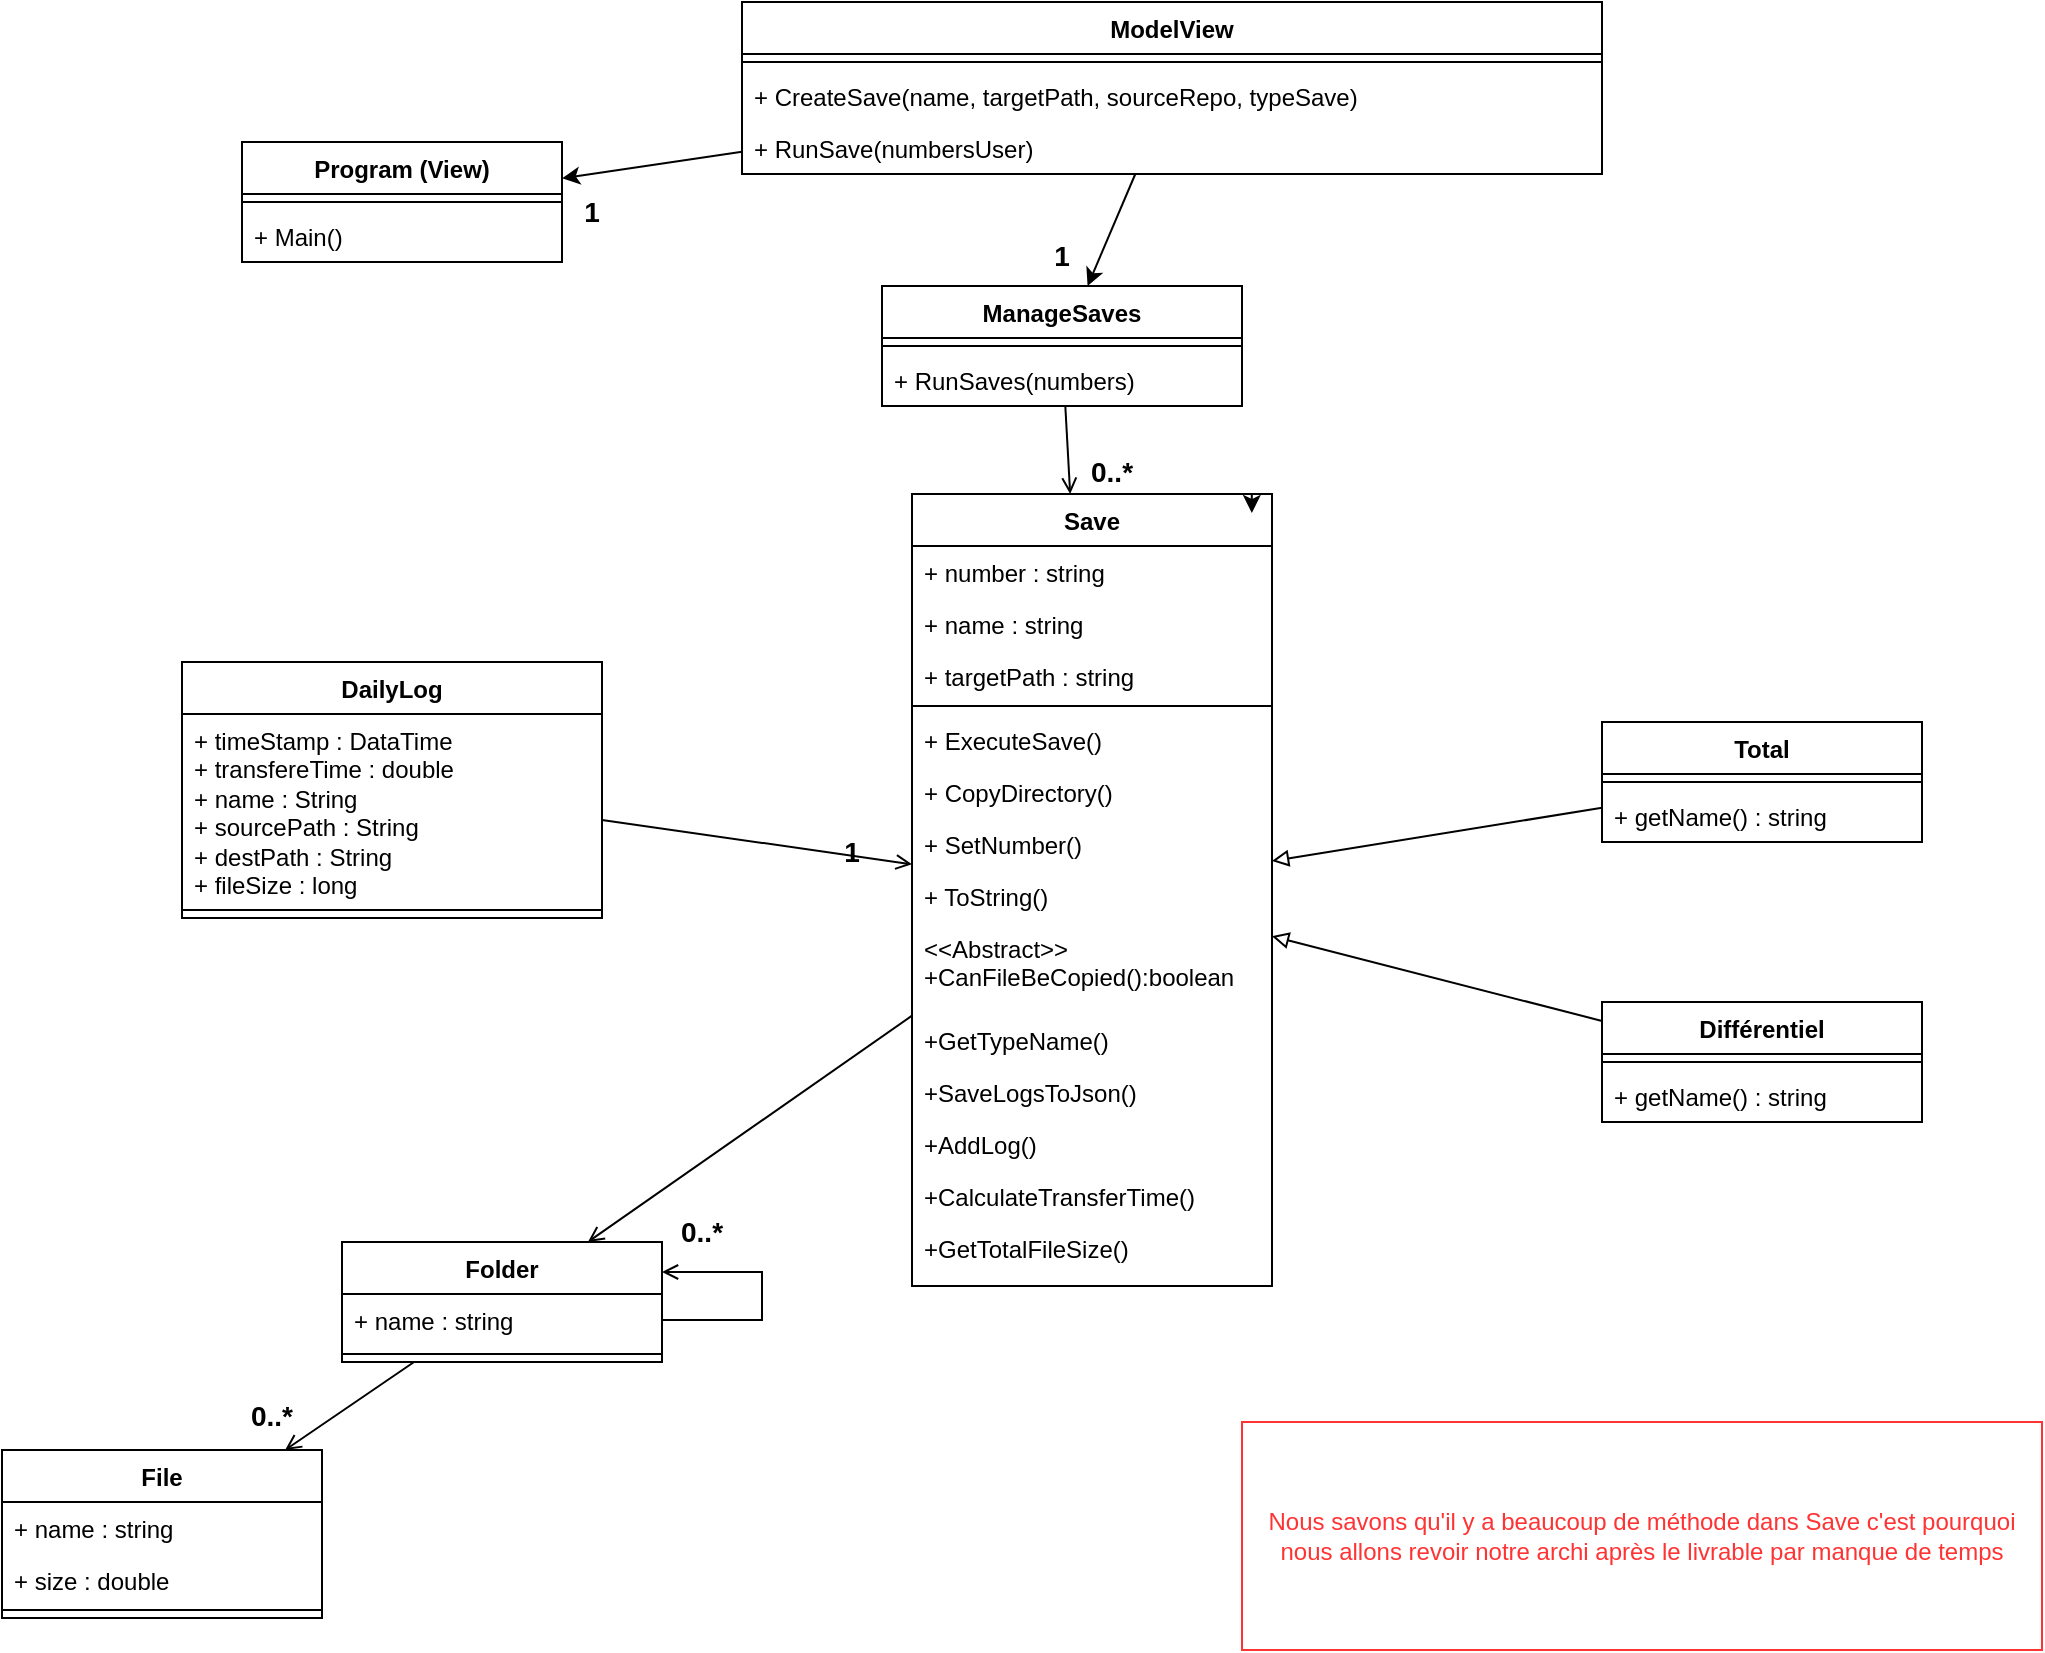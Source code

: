 <mxfile version="23.0.2" type="device" pages="4">
  <diagram name="Classe" id="zF7bDjExP8GnxXYXbNRb">
    <mxGraphModel dx="2309" dy="1685" grid="1" gridSize="10" guides="1" tooltips="1" connect="1" arrows="1" fold="1" page="1" pageScale="1" pageWidth="1169" pageHeight="827" math="0" shadow="0">
      <root>
        <mxCell id="0" />
        <mxCell id="1" parent="0" />
        <mxCell id="QKjxz9xp2Qdw2E38AePO-1" value="Save" style="swimlane;fontStyle=1;align=center;verticalAlign=top;childLayout=stackLayout;horizontal=1;startSize=26;horizontalStack=0;resizeParent=1;resizeParentMax=0;resizeLast=0;collapsible=1;marginBottom=0;whiteSpace=wrap;html=1;" parent="1" vertex="1">
          <mxGeometry x="405" y="76" width="180" height="396" as="geometry" />
        </mxCell>
        <mxCell id="QKjxz9xp2Qdw2E38AePO-2" value="+ number : string" style="text;strokeColor=none;fillColor=none;align=left;verticalAlign=top;spacingLeft=4;spacingRight=4;overflow=hidden;rotatable=0;points=[[0,0.5],[1,0.5]];portConstraint=eastwest;whiteSpace=wrap;html=1;" parent="QKjxz9xp2Qdw2E38AePO-1" vertex="1">
          <mxGeometry y="26" width="180" height="26" as="geometry" />
        </mxCell>
        <mxCell id="VRCjyfkmb7IlIPNXP7xt-37" value="+ name : string" style="text;strokeColor=none;fillColor=none;align=left;verticalAlign=top;spacingLeft=4;spacingRight=4;overflow=hidden;rotatable=0;points=[[0,0.5],[1,0.5]];portConstraint=eastwest;whiteSpace=wrap;html=1;" parent="QKjxz9xp2Qdw2E38AePO-1" vertex="1">
          <mxGeometry y="52" width="180" height="26" as="geometry" />
        </mxCell>
        <mxCell id="QKjxz9xp2Qdw2E38AePO-6" value="+ targetPath : string" style="text;strokeColor=none;fillColor=none;align=left;verticalAlign=top;spacingLeft=4;spacingRight=4;overflow=hidden;rotatable=0;points=[[0,0.5],[1,0.5]];portConstraint=eastwest;whiteSpace=wrap;html=1;" parent="QKjxz9xp2Qdw2E38AePO-1" vertex="1">
          <mxGeometry y="78" width="180" height="24" as="geometry" />
        </mxCell>
        <mxCell id="QKjxz9xp2Qdw2E38AePO-3" value="" style="line;strokeWidth=1;fillColor=none;align=left;verticalAlign=middle;spacingTop=-1;spacingLeft=3;spacingRight=3;rotatable=0;labelPosition=right;points=[];portConstraint=eastwest;strokeColor=inherit;" parent="QKjxz9xp2Qdw2E38AePO-1" vertex="1">
          <mxGeometry y="102" width="180" height="8" as="geometry" />
        </mxCell>
        <mxCell id="QKjxz9xp2Qdw2E38AePO-4" value="+ ExecuteSave()" style="text;strokeColor=none;fillColor=none;align=left;verticalAlign=top;spacingLeft=4;spacingRight=4;overflow=hidden;rotatable=0;points=[[0,0.5],[1,0.5]];portConstraint=eastwest;whiteSpace=wrap;html=1;" parent="QKjxz9xp2Qdw2E38AePO-1" vertex="1">
          <mxGeometry y="110" width="180" height="26" as="geometry" />
        </mxCell>
        <mxCell id="jz_ZIrvXAskVPaY3bd-V-15" value="+ CopyDirectory()" style="text;strokeColor=none;fillColor=none;align=left;verticalAlign=top;spacingLeft=4;spacingRight=4;overflow=hidden;rotatable=0;points=[[0,0.5],[1,0.5]];portConstraint=eastwest;whiteSpace=wrap;html=1;" vertex="1" parent="QKjxz9xp2Qdw2E38AePO-1">
          <mxGeometry y="136" width="180" height="26" as="geometry" />
        </mxCell>
        <mxCell id="jz_ZIrvXAskVPaY3bd-V-14" value="+ SetNumber()" style="text;strokeColor=none;fillColor=none;align=left;verticalAlign=top;spacingLeft=4;spacingRight=4;overflow=hidden;rotatable=0;points=[[0,0.5],[1,0.5]];portConstraint=eastwest;whiteSpace=wrap;html=1;" vertex="1" parent="QKjxz9xp2Qdw2E38AePO-1">
          <mxGeometry y="162" width="180" height="26" as="geometry" />
        </mxCell>
        <mxCell id="jz_ZIrvXAskVPaY3bd-V-18" value="+ ToString()" style="text;strokeColor=none;fillColor=none;align=left;verticalAlign=top;spacingLeft=4;spacingRight=4;overflow=hidden;rotatable=0;points=[[0,0.5],[1,0.5]];portConstraint=eastwest;whiteSpace=wrap;html=1;" vertex="1" parent="QKjxz9xp2Qdw2E38AePO-1">
          <mxGeometry y="188" width="180" height="26" as="geometry" />
        </mxCell>
        <mxCell id="jz_ZIrvXAskVPaY3bd-V-17" value="&amp;lt;&amp;lt;Abstract&amp;gt;&amp;gt;&lt;br&gt;+CanFileBeCopied&lt;span style=&quot;background-color: initial;&quot;&gt;():boolean&lt;/span&gt;" style="text;strokeColor=none;fillColor=none;align=left;verticalAlign=top;spacingLeft=4;spacingRight=4;overflow=hidden;rotatable=0;points=[[0,0.5],[1,0.5]];portConstraint=eastwest;whiteSpace=wrap;html=1;" vertex="1" parent="QKjxz9xp2Qdw2E38AePO-1">
          <mxGeometry y="214" width="180" height="46" as="geometry" />
        </mxCell>
        <mxCell id="jz_ZIrvXAskVPaY3bd-V-19" value="+GetTypeName&lt;span style=&quot;background-color: initial;&quot;&gt;()&lt;/span&gt;" style="text;strokeColor=none;fillColor=none;align=left;verticalAlign=top;spacingLeft=4;spacingRight=4;overflow=hidden;rotatable=0;points=[[0,0.5],[1,0.5]];portConstraint=eastwest;whiteSpace=wrap;html=1;" vertex="1" parent="QKjxz9xp2Qdw2E38AePO-1">
          <mxGeometry y="260" width="180" height="26" as="geometry" />
        </mxCell>
        <mxCell id="mYCZ9Uz_D2LYC5DxC9cj-2" value="+SaveLogsToJson&lt;span style=&quot;background-color: initial;&quot;&gt;()&lt;/span&gt;" style="text;strokeColor=none;fillColor=none;align=left;verticalAlign=top;spacingLeft=4;spacingRight=4;overflow=hidden;rotatable=0;points=[[0,0.5],[1,0.5]];portConstraint=eastwest;whiteSpace=wrap;html=1;" vertex="1" parent="QKjxz9xp2Qdw2E38AePO-1">
          <mxGeometry y="286" width="180" height="26" as="geometry" />
        </mxCell>
        <mxCell id="mYCZ9Uz_D2LYC5DxC9cj-3" value="+AddLog&lt;span style=&quot;background-color: initial;&quot;&gt;()&lt;/span&gt;" style="text;strokeColor=none;fillColor=none;align=left;verticalAlign=top;spacingLeft=4;spacingRight=4;overflow=hidden;rotatable=0;points=[[0,0.5],[1,0.5]];portConstraint=eastwest;whiteSpace=wrap;html=1;" vertex="1" parent="QKjxz9xp2Qdw2E38AePO-1">
          <mxGeometry y="312" width="180" height="26" as="geometry" />
        </mxCell>
        <mxCell id="mYCZ9Uz_D2LYC5DxC9cj-6" value="+CalculateTransferTime&lt;span style=&quot;background-color: initial;&quot;&gt;()&lt;/span&gt;" style="text;strokeColor=none;fillColor=none;align=left;verticalAlign=top;spacingLeft=4;spacingRight=4;overflow=hidden;rotatable=0;points=[[0,0.5],[1,0.5]];portConstraint=eastwest;whiteSpace=wrap;html=1;" vertex="1" parent="QKjxz9xp2Qdw2E38AePO-1">
          <mxGeometry y="338" width="180" height="26" as="geometry" />
        </mxCell>
        <mxCell id="mYCZ9Uz_D2LYC5DxC9cj-7" value="+GetTotalFileSize&lt;span style=&quot;background-color: initial;&quot;&gt;()&lt;/span&gt;" style="text;strokeColor=none;fillColor=none;align=left;verticalAlign=top;spacingLeft=4;spacingRight=4;overflow=hidden;rotatable=0;points=[[0,0.5],[1,0.5]];portConstraint=eastwest;whiteSpace=wrap;html=1;" vertex="1" parent="QKjxz9xp2Qdw2E38AePO-1">
          <mxGeometry y="364" width="180" height="32" as="geometry" />
        </mxCell>
        <mxCell id="QKjxz9xp2Qdw2E38AePO-13" value="Total" style="swimlane;fontStyle=1;align=center;verticalAlign=top;childLayout=stackLayout;horizontal=1;startSize=26;horizontalStack=0;resizeParent=1;resizeParentMax=0;resizeLast=0;collapsible=1;marginBottom=0;whiteSpace=wrap;html=1;" parent="1" vertex="1">
          <mxGeometry x="750" y="190" width="160" height="60" as="geometry" />
        </mxCell>
        <mxCell id="QKjxz9xp2Qdw2E38AePO-15" value="" style="line;strokeWidth=1;fillColor=none;align=left;verticalAlign=middle;spacingTop=-1;spacingLeft=3;spacingRight=3;rotatable=0;labelPosition=right;points=[];portConstraint=eastwest;strokeColor=inherit;" parent="QKjxz9xp2Qdw2E38AePO-13" vertex="1">
          <mxGeometry y="26" width="160" height="8" as="geometry" />
        </mxCell>
        <mxCell id="VRCjyfkmb7IlIPNXP7xt-31" value="+ getName() : string" style="text;strokeColor=none;fillColor=none;align=left;verticalAlign=top;spacingLeft=4;spacingRight=4;overflow=hidden;rotatable=0;points=[[0,0.5],[1,0.5]];portConstraint=eastwest;whiteSpace=wrap;html=1;" parent="QKjxz9xp2Qdw2E38AePO-13" vertex="1">
          <mxGeometry y="34" width="160" height="26" as="geometry" />
        </mxCell>
        <mxCell id="QKjxz9xp2Qdw2E38AePO-18" value="Différentiel" style="swimlane;fontStyle=1;align=center;verticalAlign=top;childLayout=stackLayout;horizontal=1;startSize=26;horizontalStack=0;resizeParent=1;resizeParentMax=0;resizeLast=0;collapsible=1;marginBottom=0;whiteSpace=wrap;html=1;" parent="1" vertex="1">
          <mxGeometry x="750" y="330" width="160" height="60" as="geometry" />
        </mxCell>
        <mxCell id="QKjxz9xp2Qdw2E38AePO-20" value="" style="line;strokeWidth=1;fillColor=none;align=left;verticalAlign=middle;spacingTop=-1;spacingLeft=3;spacingRight=3;rotatable=0;labelPosition=right;points=[];portConstraint=eastwest;strokeColor=inherit;" parent="QKjxz9xp2Qdw2E38AePO-18" vertex="1">
          <mxGeometry y="26" width="160" height="8" as="geometry" />
        </mxCell>
        <mxCell id="VRCjyfkmb7IlIPNXP7xt-32" value="+ getName() : string" style="text;strokeColor=none;fillColor=none;align=left;verticalAlign=top;spacingLeft=4;spacingRight=4;overflow=hidden;rotatable=0;points=[[0,0.5],[1,0.5]];portConstraint=eastwest;whiteSpace=wrap;html=1;" parent="QKjxz9xp2Qdw2E38AePO-18" vertex="1">
          <mxGeometry y="34" width="160" height="26" as="geometry" />
        </mxCell>
        <mxCell id="QKjxz9xp2Qdw2E38AePO-27" value="File" style="swimlane;fontStyle=1;align=center;verticalAlign=top;childLayout=stackLayout;horizontal=1;startSize=26;horizontalStack=0;resizeParent=1;resizeParentMax=0;resizeLast=0;collapsible=1;marginBottom=0;whiteSpace=wrap;html=1;" parent="1" vertex="1">
          <mxGeometry x="-50" y="554" width="160" height="84" as="geometry" />
        </mxCell>
        <mxCell id="QKjxz9xp2Qdw2E38AePO-30" value="+ name : string" style="text;strokeColor=none;fillColor=none;align=left;verticalAlign=top;spacingLeft=4;spacingRight=4;overflow=hidden;rotatable=0;points=[[0,0.5],[1,0.5]];portConstraint=eastwest;whiteSpace=wrap;html=1;" parent="QKjxz9xp2Qdw2E38AePO-27" vertex="1">
          <mxGeometry y="26" width="160" height="26" as="geometry" />
        </mxCell>
        <mxCell id="QKjxz9xp2Qdw2E38AePO-32" value="+ size : double" style="text;strokeColor=none;fillColor=none;align=left;verticalAlign=top;spacingLeft=4;spacingRight=4;overflow=hidden;rotatable=0;points=[[0,0.5],[1,0.5]];portConstraint=eastwest;whiteSpace=wrap;html=1;" parent="QKjxz9xp2Qdw2E38AePO-27" vertex="1">
          <mxGeometry y="52" width="160" height="24" as="geometry" />
        </mxCell>
        <mxCell id="QKjxz9xp2Qdw2E38AePO-28" value="" style="line;strokeWidth=1;fillColor=none;align=left;verticalAlign=middle;spacingTop=-1;spacingLeft=3;spacingRight=3;rotatable=0;labelPosition=right;points=[];portConstraint=eastwest;strokeColor=inherit;" parent="QKjxz9xp2Qdw2E38AePO-27" vertex="1">
          <mxGeometry y="76" width="160" height="8" as="geometry" />
        </mxCell>
        <mxCell id="QKjxz9xp2Qdw2E38AePO-37" value="Program (View)" style="swimlane;fontStyle=1;align=center;verticalAlign=top;childLayout=stackLayout;horizontal=1;startSize=26;horizontalStack=0;resizeParent=1;resizeParentMax=0;resizeLast=0;collapsible=1;marginBottom=0;whiteSpace=wrap;html=1;" parent="1" vertex="1">
          <mxGeometry x="70" y="-100" width="160" height="60" as="geometry" />
        </mxCell>
        <mxCell id="QKjxz9xp2Qdw2E38AePO-39" value="" style="line;strokeWidth=1;fillColor=none;align=left;verticalAlign=middle;spacingTop=-1;spacingLeft=3;spacingRight=3;rotatable=0;labelPosition=right;points=[];portConstraint=eastwest;strokeColor=inherit;" parent="QKjxz9xp2Qdw2E38AePO-37" vertex="1">
          <mxGeometry y="26" width="160" height="8" as="geometry" />
        </mxCell>
        <mxCell id="QKjxz9xp2Qdw2E38AePO-40" value="+ Main()" style="text;strokeColor=none;fillColor=none;align=left;verticalAlign=top;spacingLeft=4;spacingRight=4;overflow=hidden;rotatable=0;points=[[0,0.5],[1,0.5]];portConstraint=eastwest;whiteSpace=wrap;html=1;" parent="QKjxz9xp2Qdw2E38AePO-37" vertex="1">
          <mxGeometry y="34" width="160" height="26" as="geometry" />
        </mxCell>
        <mxCell id="QKjxz9xp2Qdw2E38AePO-41" value="ModelView" style="swimlane;fontStyle=1;align=center;verticalAlign=top;childLayout=stackLayout;horizontal=1;startSize=26;horizontalStack=0;resizeParent=1;resizeParentMax=0;resizeLast=0;collapsible=1;marginBottom=0;whiteSpace=wrap;html=1;" parent="1" vertex="1">
          <mxGeometry x="320" y="-170" width="430" height="86" as="geometry" />
        </mxCell>
        <mxCell id="QKjxz9xp2Qdw2E38AePO-42" value="" style="line;strokeWidth=1;fillColor=none;align=left;verticalAlign=middle;spacingTop=-1;spacingLeft=3;spacingRight=3;rotatable=0;labelPosition=right;points=[];portConstraint=eastwest;strokeColor=inherit;" parent="QKjxz9xp2Qdw2E38AePO-41" vertex="1">
          <mxGeometry y="26" width="430" height="8" as="geometry" />
        </mxCell>
        <mxCell id="jz_ZIrvXAskVPaY3bd-V-5" value="+ CreateSave(name, targetPath, sourceRepo, typeSave)" style="text;strokeColor=none;fillColor=none;align=left;verticalAlign=top;spacingLeft=4;spacingRight=4;overflow=hidden;rotatable=0;points=[[0,0.5],[1,0.5]];portConstraint=eastwest;whiteSpace=wrap;html=1;" vertex="1" parent="QKjxz9xp2Qdw2E38AePO-41">
          <mxGeometry y="34" width="430" height="26" as="geometry" />
        </mxCell>
        <mxCell id="jz_ZIrvXAskVPaY3bd-V-1" value="+ RunSave(numbersUser)" style="text;strokeColor=none;fillColor=none;align=left;verticalAlign=top;spacingLeft=4;spacingRight=4;overflow=hidden;rotatable=0;points=[[0,0.5],[1,0.5]];portConstraint=eastwest;whiteSpace=wrap;html=1;" vertex="1" parent="QKjxz9xp2Qdw2E38AePO-41">
          <mxGeometry y="60" width="430" height="26" as="geometry" />
        </mxCell>
        <mxCell id="QKjxz9xp2Qdw2E38AePO-46" value="Folder" style="swimlane;fontStyle=1;align=center;verticalAlign=top;childLayout=stackLayout;horizontal=1;startSize=26;horizontalStack=0;resizeParent=1;resizeParentMax=0;resizeLast=0;collapsible=1;marginBottom=0;whiteSpace=wrap;html=1;" parent="1" vertex="1">
          <mxGeometry x="120" y="450" width="160" height="60" as="geometry" />
        </mxCell>
        <mxCell id="QKjxz9xp2Qdw2E38AePO-31" value="+ name : string" style="text;strokeColor=none;fillColor=none;align=left;verticalAlign=top;spacingLeft=4;spacingRight=4;overflow=hidden;rotatable=0;points=[[0,0.5],[1,0.5]];portConstraint=eastwest;whiteSpace=wrap;html=1;" parent="QKjxz9xp2Qdw2E38AePO-46" vertex="1">
          <mxGeometry y="26" width="160" height="26" as="geometry" />
        </mxCell>
        <mxCell id="QKjxz9xp2Qdw2E38AePO-48" value="" style="line;strokeWidth=1;fillColor=none;align=left;verticalAlign=middle;spacingTop=-1;spacingLeft=3;spacingRight=3;rotatable=0;labelPosition=right;points=[];portConstraint=eastwest;strokeColor=inherit;" parent="QKjxz9xp2Qdw2E38AePO-46" vertex="1">
          <mxGeometry y="52" width="160" height="8" as="geometry" />
        </mxCell>
        <mxCell id="VRCjyfkmb7IlIPNXP7xt-18" value="" style="endArrow=none;html=1;rounded=0;exitX=1;exitY=0.25;exitDx=0;exitDy=0;entryX=1;entryY=0.5;entryDx=0;entryDy=0;startArrow=open;startFill=0;" parent="QKjxz9xp2Qdw2E38AePO-46" source="QKjxz9xp2Qdw2E38AePO-46" target="QKjxz9xp2Qdw2E38AePO-31" edge="1">
          <mxGeometry width="50" height="50" relative="1" as="geometry">
            <mxPoint x="210" y="6" as="sourcePoint" />
            <mxPoint x="180" y="46" as="targetPoint" />
            <Array as="points">
              <mxPoint x="210" y="15" />
              <mxPoint x="210" y="39" />
              <mxPoint x="190" y="39" />
            </Array>
          </mxGeometry>
        </mxCell>
        <mxCell id="QKjxz9xp2Qdw2E38AePO-51" value="" style="endArrow=open;html=1;rounded=0;endFill=0;" parent="1" source="QKjxz9xp2Qdw2E38AePO-46" target="QKjxz9xp2Qdw2E38AePO-27" edge="1">
          <mxGeometry width="50" height="50" relative="1" as="geometry">
            <mxPoint x="175" y="570" as="sourcePoint" />
            <mxPoint x="130" y="584" as="targetPoint" />
          </mxGeometry>
        </mxCell>
        <mxCell id="QKjxz9xp2Qdw2E38AePO-52" value="0..*" style="text;html=1;strokeColor=none;fillColor=none;align=center;verticalAlign=middle;whiteSpace=wrap;rounded=0;fontStyle=1;fontSize=14;" parent="1" vertex="1">
          <mxGeometry x="70" y="522" width="30" height="30" as="geometry" />
        </mxCell>
        <mxCell id="QKjxz9xp2Qdw2E38AePO-55" value="ManageSaves" style="swimlane;fontStyle=1;align=center;verticalAlign=top;childLayout=stackLayout;horizontal=1;startSize=26;horizontalStack=0;resizeParent=1;resizeParentMax=0;resizeLast=0;collapsible=1;marginBottom=0;whiteSpace=wrap;html=1;" parent="1" vertex="1">
          <mxGeometry x="390" y="-28" width="180" height="60" as="geometry" />
        </mxCell>
        <mxCell id="QKjxz9xp2Qdw2E38AePO-57" value="" style="line;strokeWidth=1;fillColor=none;align=left;verticalAlign=middle;spacingTop=-1;spacingLeft=3;spacingRight=3;rotatable=0;labelPosition=right;points=[];portConstraint=eastwest;strokeColor=inherit;" parent="QKjxz9xp2Qdw2E38AePO-55" vertex="1">
          <mxGeometry y="26" width="180" height="8" as="geometry" />
        </mxCell>
        <mxCell id="VRCjyfkmb7IlIPNXP7xt-1" value="+ RunSaves(numbers)" style="text;strokeColor=none;fillColor=none;align=left;verticalAlign=top;spacingLeft=4;spacingRight=4;overflow=hidden;rotatable=0;points=[[0,0.5],[1,0.5]];portConstraint=eastwest;whiteSpace=wrap;html=1;" parent="QKjxz9xp2Qdw2E38AePO-55" vertex="1">
          <mxGeometry y="34" width="180" height="26" as="geometry" />
        </mxCell>
        <mxCell id="QKjxz9xp2Qdw2E38AePO-59" value="" style="endArrow=open;html=1;rounded=0;endFill=0;" parent="1" source="QKjxz9xp2Qdw2E38AePO-55" target="QKjxz9xp2Qdw2E38AePO-1" edge="1">
          <mxGeometry width="50" height="50" relative="1" as="geometry">
            <mxPoint x="750" y="288" as="sourcePoint" />
            <mxPoint x="580" y="240" as="targetPoint" />
          </mxGeometry>
        </mxCell>
        <mxCell id="VRCjyfkmb7IlIPNXP7xt-7" value="" style="endArrow=open;html=1;rounded=0;endFill=0;" parent="1" source="VRCjyfkmb7IlIPNXP7xt-8" target="QKjxz9xp2Qdw2E38AePO-1" edge="1">
          <mxGeometry width="50" height="50" relative="1" as="geometry">
            <mxPoint x="507" y="102" as="sourcePoint" />
            <mxPoint x="504" y="150" as="targetPoint" />
          </mxGeometry>
        </mxCell>
        <mxCell id="VRCjyfkmb7IlIPNXP7xt-8" value="DailyLog" style="swimlane;fontStyle=1;align=center;verticalAlign=top;childLayout=stackLayout;horizontal=1;startSize=26;horizontalStack=0;resizeParent=1;resizeParentMax=0;resizeLast=0;collapsible=1;marginBottom=0;whiteSpace=wrap;html=1;" parent="1" vertex="1">
          <mxGeometry x="40" y="160" width="210" height="128" as="geometry" />
        </mxCell>
        <mxCell id="KEh-Ik17qkZoGBS0EqvB-2" value="+ timeStamp : DataTime&lt;br&gt;+ transfereTime : double&lt;br&gt;+ name : String&lt;br&gt;+ sourcePath : String&lt;br&gt;+ destPath : String&lt;br&gt;+ fileSize : long" style="text;strokeColor=none;fillColor=none;align=left;verticalAlign=top;spacingLeft=4;spacingRight=4;overflow=hidden;rotatable=0;points=[[0,0.5],[1,0.5]];portConstraint=eastwest;whiteSpace=wrap;html=1;" parent="VRCjyfkmb7IlIPNXP7xt-8" vertex="1">
          <mxGeometry y="26" width="210" height="94" as="geometry" />
        </mxCell>
        <mxCell id="VRCjyfkmb7IlIPNXP7xt-11" value="" style="line;strokeWidth=1;fillColor=none;align=left;verticalAlign=middle;spacingTop=-1;spacingLeft=3;spacingRight=3;rotatable=0;labelPosition=right;points=[];portConstraint=eastwest;strokeColor=inherit;" parent="VRCjyfkmb7IlIPNXP7xt-8" vertex="1">
          <mxGeometry y="120" width="210" height="8" as="geometry" />
        </mxCell>
        <mxCell id="VRCjyfkmb7IlIPNXP7xt-15" value="" style="endArrow=none;html=1;rounded=0;startArrow=open;startFill=0;" parent="1" source="QKjxz9xp2Qdw2E38AePO-46" target="QKjxz9xp2Qdw2E38AePO-1" edge="1">
          <mxGeometry width="50" height="50" relative="1" as="geometry">
            <mxPoint x="260" y="218" as="sourcePoint" />
            <mxPoint x="420" y="218" as="targetPoint" />
          </mxGeometry>
        </mxCell>
        <mxCell id="VRCjyfkmb7IlIPNXP7xt-20" value="0..*" style="text;html=1;strokeColor=none;fillColor=none;align=center;verticalAlign=middle;whiteSpace=wrap;rounded=0;fontStyle=1;fontSize=14;" parent="1" vertex="1">
          <mxGeometry x="290" y="430" width="20" height="30" as="geometry" />
        </mxCell>
        <mxCell id="VRCjyfkmb7IlIPNXP7xt-24" value="1" style="text;html=1;strokeColor=none;fillColor=none;align=center;verticalAlign=middle;whiteSpace=wrap;rounded=0;fontStyle=1;fontSize=14;" parent="1" vertex="1">
          <mxGeometry x="360" y="240" width="30" height="30" as="geometry" />
        </mxCell>
        <mxCell id="VRCjyfkmb7IlIPNXP7xt-29" value="0..*" style="text;html=1;strokeColor=none;fillColor=none;align=center;verticalAlign=middle;whiteSpace=wrap;rounded=0;fontStyle=1;fontSize=14;" parent="1" vertex="1">
          <mxGeometry x="495" y="50" width="20" height="30" as="geometry" />
        </mxCell>
        <mxCell id="VRCjyfkmb7IlIPNXP7xt-34" value="" style="endArrow=classic;html=1;rounded=0;" parent="1" source="QKjxz9xp2Qdw2E38AePO-41" target="QKjxz9xp2Qdw2E38AePO-37" edge="1">
          <mxGeometry width="50" height="50" relative="1" as="geometry">
            <mxPoint x="450" y="220" as="sourcePoint" />
            <mxPoint x="500" y="170" as="targetPoint" />
          </mxGeometry>
        </mxCell>
        <mxCell id="VRCjyfkmb7IlIPNXP7xt-35" value="" style="endArrow=classic;html=1;rounded=0;" parent="1" source="QKjxz9xp2Qdw2E38AePO-41" target="QKjxz9xp2Qdw2E38AePO-55" edge="1">
          <mxGeometry width="50" height="50" relative="1" as="geometry">
            <mxPoint x="343" y="-106" as="sourcePoint" />
            <mxPoint x="240" y="-80" as="targetPoint" />
          </mxGeometry>
        </mxCell>
        <mxCell id="VRCjyfkmb7IlIPNXP7xt-38" value="" style="endArrow=block;html=1;rounded=0;endFill=0;" parent="1" source="QKjxz9xp2Qdw2E38AePO-13" target="QKjxz9xp2Qdw2E38AePO-1" edge="1">
          <mxGeometry width="50" height="50" relative="1" as="geometry">
            <mxPoint x="540" y="230" as="sourcePoint" />
            <mxPoint x="590" y="180" as="targetPoint" />
          </mxGeometry>
        </mxCell>
        <mxCell id="VRCjyfkmb7IlIPNXP7xt-39" value="" style="endArrow=block;html=1;rounded=0;endFill=0;" parent="1" source="QKjxz9xp2Qdw2E38AePO-18" target="QKjxz9xp2Qdw2E38AePO-1" edge="1">
          <mxGeometry width="50" height="50" relative="1" as="geometry">
            <mxPoint x="650" y="197" as="sourcePoint" />
            <mxPoint x="570" y="213" as="targetPoint" />
          </mxGeometry>
        </mxCell>
        <mxCell id="jz_ZIrvXAskVPaY3bd-V-3" value="1" style="text;html=1;strokeColor=none;fillColor=none;align=center;verticalAlign=middle;whiteSpace=wrap;rounded=0;fontStyle=1;fontSize=14;" vertex="1" parent="1">
          <mxGeometry x="465" y="-58" width="30" height="30" as="geometry" />
        </mxCell>
        <mxCell id="jz_ZIrvXAskVPaY3bd-V-4" value="1" style="text;html=1;strokeColor=none;fillColor=none;align=center;verticalAlign=middle;whiteSpace=wrap;rounded=0;fontStyle=1;fontSize=14;" vertex="1" parent="1">
          <mxGeometry x="230" y="-80" width="30" height="30" as="geometry" />
        </mxCell>
        <mxCell id="mYCZ9Uz_D2LYC5DxC9cj-4" style="edgeStyle=orthogonalEdgeStyle;rounded=0;orthogonalLoop=1;jettySize=auto;html=1;exitX=1;exitY=0;exitDx=0;exitDy=0;entryX=0.944;entryY=0.024;entryDx=0;entryDy=0;entryPerimeter=0;" edge="1" parent="1" source="QKjxz9xp2Qdw2E38AePO-1" target="QKjxz9xp2Qdw2E38AePO-1">
          <mxGeometry relative="1" as="geometry" />
        </mxCell>
        <mxCell id="mYCZ9Uz_D2LYC5DxC9cj-5" value="&lt;font color=&quot;#ff3333&quot;&gt;Nous savons qu&#39;il y a beaucoup de méthode dans Save c&#39;est pourquoi nous allons revoir notre archi après le livrable par manque de temps&lt;/font&gt;" style="rounded=0;whiteSpace=wrap;html=1;strokeColor=#FF3333;" vertex="1" parent="1">
          <mxGeometry x="570" y="540" width="400" height="114" as="geometry" />
        </mxCell>
      </root>
    </mxGraphModel>
  </diagram>
  <diagram name="UseCase" id="z3GJNnBpAKsctSegzOqX">
    <mxGraphModel dx="2110" dy="2134" grid="1" gridSize="10" guides="1" tooltips="1" connect="1" arrows="1" fold="1" page="1" pageScale="1" pageWidth="827" pageHeight="1169" math="0" shadow="0">
      <root>
        <mxCell id="0" />
        <mxCell id="1" parent="0" />
        <mxCell id="m7gCa_fF5HbTMKwDqxD0-1" value="User&lt;br&gt;" style="shape=umlActor;verticalLabelPosition=bottom;verticalAlign=top;html=1;outlineConnect=0;" parent="1" vertex="1">
          <mxGeometry x="-20" y="260" width="30" height="60" as="geometry" />
        </mxCell>
        <mxCell id="m7gCa_fF5HbTMKwDqxD0-2" value="Choisir la langue" style="ellipse;whiteSpace=wrap;html=1;" parent="1" vertex="1">
          <mxGeometry x="240" y="250" width="120" height="80" as="geometry" />
        </mxCell>
        <mxCell id="m7gCa_fF5HbTMKwDqxD0-3" value="Choisir son type de sauvegarde" style="ellipse;whiteSpace=wrap;html=1;" parent="1" vertex="1">
          <mxGeometry x="980" y="340" width="120" height="80" as="geometry" />
        </mxCell>
        <mxCell id="m7gCa_fF5HbTMKwDqxD0-4" value="Choisir Nom" style="ellipse;whiteSpace=wrap;html=1;" parent="1" vertex="1">
          <mxGeometry x="550" y="340" width="120" height="80" as="geometry" />
        </mxCell>
        <mxCell id="m7gCa_fF5HbTMKwDqxD0-5" value="Choisir Source" style="ellipse;whiteSpace=wrap;html=1;" parent="1" vertex="1">
          <mxGeometry x="690" y="340" width="120" height="80" as="geometry" />
        </mxCell>
        <mxCell id="m7gCa_fF5HbTMKwDqxD0-6" value="Choisir Destination" style="ellipse;whiteSpace=wrap;html=1;" parent="1" vertex="1">
          <mxGeometry x="830" y="340" width="120" height="80" as="geometry" />
        </mxCell>
        <mxCell id="m7gCa_fF5HbTMKwDqxD0-7" value="Lancer le programme" style="ellipse;whiteSpace=wrap;html=1;" parent="1" vertex="1">
          <mxGeometry x="70" y="250" width="120" height="80" as="geometry" />
        </mxCell>
        <mxCell id="m7gCa_fF5HbTMKwDqxD0-8" value="Use Case UML : L&#39;utilisateur effectue une ou plusieurs sauvegarde de fichier/dossier" style="rounded=0;whiteSpace=wrap;html=1;" parent="1" vertex="1">
          <mxGeometry x="430" y="-50" width="340" height="90" as="geometry" />
        </mxCell>
        <mxCell id="m7gCa_fF5HbTMKwDqxD0-9" value="En option (Revenir à l&#39;étape d&#39;avant)" style="ellipse;whiteSpace=wrap;html=1;" parent="1" vertex="1">
          <mxGeometry x="414" y="540" width="120" height="80" as="geometry" />
        </mxCell>
        <mxCell id="m7gCa_fF5HbTMKwDqxD0-10" value="Confirmer recap" style="ellipse;whiteSpace=wrap;html=1;" parent="1" vertex="1">
          <mxGeometry x="1130" y="340" width="120" height="80" as="geometry" />
        </mxCell>
        <mxCell id="m7gCa_fF5HbTMKwDqxD0-11" value="Créer Sauvegarde" style="ellipse;whiteSpace=wrap;html=1;" parent="1" vertex="1">
          <mxGeometry x="400" y="340" width="120" height="80" as="geometry" />
        </mxCell>
        <mxCell id="m7gCa_fF5HbTMKwDqxD0-12" value="Lancer Sauvegarde" style="ellipse;whiteSpace=wrap;html=1;" parent="1" vertex="1">
          <mxGeometry x="400" y="140" width="120" height="80" as="geometry" />
        </mxCell>
        <mxCell id="m7gCa_fF5HbTMKwDqxD0-13" value="Choisir Sauvegarde&lt;br&gt;(1-3, 1; 3)" style="ellipse;whiteSpace=wrap;html=1;" parent="1" vertex="1">
          <mxGeometry x="570" y="140" width="120" height="80" as="geometry" />
        </mxCell>
        <mxCell id="m7gCa_fF5HbTMKwDqxD0-14" value="Confirmer lancement de la Sauvegarde" style="ellipse;whiteSpace=wrap;html=1;" parent="1" vertex="1">
          <mxGeometry x="750" y="140" width="120" height="80" as="geometry" />
        </mxCell>
        <mxCell id="m7gCa_fF5HbTMKwDqxD0-15" value="" style="endArrow=none;html=1;rounded=0;exitX=0.5;exitY=0.5;exitDx=0;exitDy=0;exitPerimeter=0;" parent="1" source="m7gCa_fF5HbTMKwDqxD0-1" target="m7gCa_fF5HbTMKwDqxD0-7" edge="1">
          <mxGeometry width="50" height="50" relative="1" as="geometry">
            <mxPoint x="10" y="460" as="sourcePoint" />
            <mxPoint x="60" y="410" as="targetPoint" />
          </mxGeometry>
        </mxCell>
        <mxCell id="m7gCa_fF5HbTMKwDqxD0-16" value="" style="endArrow=none;html=1;rounded=0;" parent="1" source="m7gCa_fF5HbTMKwDqxD0-7" target="m7gCa_fF5HbTMKwDqxD0-2" edge="1">
          <mxGeometry width="50" height="50" relative="1" as="geometry">
            <mxPoint x="180" y="380" as="sourcePoint" />
            <mxPoint x="80" y="300" as="targetPoint" />
          </mxGeometry>
        </mxCell>
        <mxCell id="m7gCa_fF5HbTMKwDqxD0-17" value="" style="endArrow=none;html=1;rounded=0;" parent="1" source="m7gCa_fF5HbTMKwDqxD0-2" edge="1">
          <mxGeometry width="50" height="50" relative="1" as="geometry">
            <mxPoint x="15" y="310" as="sourcePoint" />
            <mxPoint x="460" y="280" as="targetPoint" />
          </mxGeometry>
        </mxCell>
        <mxCell id="m7gCa_fF5HbTMKwDqxD0-18" value="" style="endArrow=none;html=1;rounded=0;" parent="1" source="m7gCa_fF5HbTMKwDqxD0-12" target="m7gCa_fF5HbTMKwDqxD0-13" edge="1">
          <mxGeometry width="50" height="50" relative="1" as="geometry">
            <mxPoint x="25" y="320" as="sourcePoint" />
            <mxPoint x="100" y="320" as="targetPoint" />
          </mxGeometry>
        </mxCell>
        <mxCell id="m7gCa_fF5HbTMKwDqxD0-19" value="" style="endArrow=none;html=1;rounded=0;" parent="1" source="m7gCa_fF5HbTMKwDqxD0-13" target="m7gCa_fF5HbTMKwDqxD0-14" edge="1">
          <mxGeometry width="50" height="50" relative="1" as="geometry">
            <mxPoint x="35" y="330" as="sourcePoint" />
            <mxPoint x="110" y="330" as="targetPoint" />
          </mxGeometry>
        </mxCell>
        <mxCell id="m7gCa_fF5HbTMKwDqxD0-20" value="" style="endArrow=none;html=1;rounded=0;" parent="1" source="m7gCa_fF5HbTMKwDqxD0-11" target="m7gCa_fF5HbTMKwDqxD0-4" edge="1">
          <mxGeometry width="50" height="50" relative="1" as="geometry">
            <mxPoint x="55" y="350" as="sourcePoint" />
            <mxPoint x="130" y="350" as="targetPoint" />
          </mxGeometry>
        </mxCell>
        <mxCell id="m7gCa_fF5HbTMKwDqxD0-21" value="" style="endArrow=none;html=1;rounded=0;" parent="1" source="m7gCa_fF5HbTMKwDqxD0-4" edge="1">
          <mxGeometry width="50" height="50" relative="1" as="geometry">
            <mxPoint x="700" y="470" as="sourcePoint" />
            <mxPoint x="690" y="380" as="targetPoint" />
          </mxGeometry>
        </mxCell>
        <mxCell id="m7gCa_fF5HbTMKwDqxD0-22" value="" style="endArrow=none;html=1;rounded=0;" parent="1" source="m7gCa_fF5HbTMKwDqxD0-6" target="m7gCa_fF5HbTMKwDqxD0-3" edge="1">
          <mxGeometry width="50" height="50" relative="1" as="geometry">
            <mxPoint x="890" y="380" as="sourcePoint" />
            <mxPoint x="150" y="370" as="targetPoint" />
          </mxGeometry>
        </mxCell>
        <mxCell id="m7gCa_fF5HbTMKwDqxD0-23" value="" style="endArrow=none;html=1;rounded=0;" parent="1" source="m7gCa_fF5HbTMKwDqxD0-5" target="m7gCa_fF5HbTMKwDqxD0-6" edge="1">
          <mxGeometry width="50" height="50" relative="1" as="geometry">
            <mxPoint x="85" y="380" as="sourcePoint" />
            <mxPoint x="160" y="380" as="targetPoint" />
          </mxGeometry>
        </mxCell>
        <mxCell id="m7gCa_fF5HbTMKwDqxD0-24" value="" style="endArrow=none;html=1;rounded=0;" parent="1" source="m7gCa_fF5HbTMKwDqxD0-3" target="m7gCa_fF5HbTMKwDqxD0-10" edge="1">
          <mxGeometry width="50" height="50" relative="1" as="geometry">
            <mxPoint x="95" y="390" as="sourcePoint" />
            <mxPoint x="170" y="390" as="targetPoint" />
          </mxGeometry>
        </mxCell>
        <mxCell id="m7gCa_fF5HbTMKwDqxD0-25" value="" style="endArrow=classic;html=1;rounded=0;exitX=0.5;exitY=0;exitDx=0;exitDy=0;" parent="1" source="m7gCa_fF5HbTMKwDqxD0-10" target="m7gCa_fF5HbTMKwDqxD0-26" edge="1">
          <mxGeometry width="50" height="50" relative="1" as="geometry">
            <mxPoint x="1140" y="300" as="sourcePoint" />
            <mxPoint x="460" y="280" as="targetPoint" />
            <Array as="points">
              <mxPoint x="1190" y="280" />
            </Array>
          </mxGeometry>
        </mxCell>
        <mxCell id="m7gCa_fF5HbTMKwDqxD0-26" value="Choisir option" style="ellipse;whiteSpace=wrap;html=1;" parent="1" vertex="1">
          <mxGeometry x="400" y="240" width="120" height="80" as="geometry" />
        </mxCell>
        <mxCell id="m7gCa_fF5HbTMKwDqxD0-27" value="" style="endArrow=none;html=1;rounded=0;" parent="1" source="m7gCa_fF5HbTMKwDqxD0-26" target="m7gCa_fF5HbTMKwDqxD0-12" edge="1">
          <mxGeometry width="50" height="50" relative="1" as="geometry">
            <mxPoint x="5" y="300" as="sourcePoint" />
            <mxPoint x="80" y="300" as="targetPoint" />
          </mxGeometry>
        </mxCell>
        <mxCell id="m7gCa_fF5HbTMKwDqxD0-28" value="" style="endArrow=none;html=1;rounded=0;" parent="1" source="m7gCa_fF5HbTMKwDqxD0-11" target="m7gCa_fF5HbTMKwDqxD0-26" edge="1">
          <mxGeometry width="50" height="50" relative="1" as="geometry">
            <mxPoint x="15" y="310" as="sourcePoint" />
            <mxPoint x="90" y="310" as="targetPoint" />
          </mxGeometry>
        </mxCell>
        <mxCell id="AgboY2mobobdvkJlcGyU-1" value="" style="endArrow=classic;html=1;rounded=0;exitX=0.5;exitY=1;exitDx=0;exitDy=0;entryX=1.015;entryY=0.39;entryDx=0;entryDy=0;entryPerimeter=0;" parent="1" source="m7gCa_fF5HbTMKwDqxD0-14" target="m7gCa_fF5HbTMKwDqxD0-26" edge="1">
          <mxGeometry width="50" height="50" relative="1" as="geometry">
            <mxPoint x="570" y="200" as="sourcePoint" />
            <mxPoint x="620" y="150" as="targetPoint" />
            <Array as="points">
              <mxPoint x="810" y="270" />
            </Array>
          </mxGeometry>
        </mxCell>
      </root>
    </mxGraphModel>
  </diagram>
  <diagram name="Seq-CreateSave" id="Nh45rLpJ9-KZvIPOIKra">
    <mxGraphModel dx="733" dy="551" grid="0" gridSize="10" guides="1" tooltips="1" connect="1" arrows="1" fold="1" page="1" pageScale="1" pageWidth="850" pageHeight="1100" math="0" shadow="0">
      <root>
        <mxCell id="0" />
        <mxCell id="1" parent="0" />
        <mxCell id="aM9ryv3xv72pqoxQDRHE-1" value="App" style="shape=umlLifeline;perimeter=lifelinePerimeter;whiteSpace=wrap;html=1;container=0;dropTarget=0;collapsible=0;recursiveResize=0;outlineConnect=0;portConstraint=eastwest;newEdgeStyle={&quot;edgeStyle&quot;:&quot;elbowEdgeStyle&quot;,&quot;elbow&quot;:&quot;vertical&quot;,&quot;curved&quot;:0,&quot;rounded&quot;:0};" parent="1" vertex="1">
          <mxGeometry x="40" y="40" width="100" height="220" as="geometry" />
        </mxCell>
        <mxCell id="aM9ryv3xv72pqoxQDRHE-2" value="" style="html=1;points=[];perimeter=orthogonalPerimeter;outlineConnect=0;targetShapes=umlLifeline;portConstraint=eastwest;newEdgeStyle={&quot;edgeStyle&quot;:&quot;elbowEdgeStyle&quot;,&quot;elbow&quot;:&quot;vertical&quot;,&quot;curved&quot;:0,&quot;rounded&quot;:0};" parent="aM9ryv3xv72pqoxQDRHE-1" vertex="1">
          <mxGeometry x="45" y="56" width="10" height="114" as="geometry" />
        </mxCell>
        <mxCell id="aM9ryv3xv72pqoxQDRHE-5" value="ModelView" style="shape=umlLifeline;perimeter=lifelinePerimeter;whiteSpace=wrap;html=1;container=0;dropTarget=0;collapsible=0;recursiveResize=0;outlineConnect=0;portConstraint=eastwest;newEdgeStyle={&quot;edgeStyle&quot;:&quot;elbowEdgeStyle&quot;,&quot;elbow&quot;:&quot;vertical&quot;,&quot;curved&quot;:0,&quot;rounded&quot;:0};" parent="1" vertex="1">
          <mxGeometry x="220" y="40" width="100" height="220" as="geometry" />
        </mxCell>
        <mxCell id="aM9ryv3xv72pqoxQDRHE-6" value="" style="html=1;points=[];perimeter=orthogonalPerimeter;outlineConnect=0;targetShapes=umlLifeline;portConstraint=eastwest;newEdgeStyle={&quot;edgeStyle&quot;:&quot;elbowEdgeStyle&quot;,&quot;elbow&quot;:&quot;vertical&quot;,&quot;curved&quot;:0,&quot;rounded&quot;:0};" parent="aM9ryv3xv72pqoxQDRHE-5" vertex="1">
          <mxGeometry x="45" y="64" width="10" height="96" as="geometry" />
        </mxCell>
        <mxCell id="aM9ryv3xv72pqoxQDRHE-7" value="CreateSave(nom, sourcePath&lt;br&gt;destPass, typeSave)" style="html=1;verticalAlign=bottom;endArrow=block;edgeStyle=elbowEdgeStyle;elbow=horizontal;curved=0;rounded=0;" parent="1" source="aM9ryv3xv72pqoxQDRHE-2" target="aM9ryv3xv72pqoxQDRHE-6" edge="1">
          <mxGeometry relative="1" as="geometry">
            <mxPoint x="195" y="130" as="sourcePoint" />
            <Array as="points">
              <mxPoint x="180" y="120" />
            </Array>
            <mxPoint as="offset" />
          </mxGeometry>
        </mxCell>
        <mxCell id="aM9ryv3xv72pqoxQDRHE-8" value="" style="html=1;verticalAlign=bottom;endArrow=open;dashed=1;endSize=8;edgeStyle=elbowEdgeStyle;elbow=vertical;curved=0;rounded=0;" parent="1" edge="1">
          <mxGeometry relative="1" as="geometry">
            <mxPoint x="277" y="193" as="targetPoint" />
            <Array as="points">
              <mxPoint x="362" y="193" />
            </Array>
            <mxPoint x="437" y="193" as="sourcePoint" />
          </mxGeometry>
        </mxCell>
        <mxCell id="SX6parnMLrhe52nLN6EI-1" value="ManageSaves" style="shape=umlLifeline;perimeter=lifelinePerimeter;whiteSpace=wrap;html=1;container=0;dropTarget=0;collapsible=0;recursiveResize=0;outlineConnect=0;portConstraint=eastwest;newEdgeStyle={&quot;edgeStyle&quot;:&quot;elbowEdgeStyle&quot;,&quot;elbow&quot;:&quot;vertical&quot;,&quot;curved&quot;:0,&quot;rounded&quot;:0};" parent="1" vertex="1">
          <mxGeometry x="400" y="40" width="100" height="220" as="geometry" />
        </mxCell>
        <mxCell id="SX6parnMLrhe52nLN6EI-2" value="" style="html=1;points=[];perimeter=orthogonalPerimeter;outlineConnect=0;targetShapes=umlLifeline;portConstraint=eastwest;newEdgeStyle={&quot;edgeStyle&quot;:&quot;elbowEdgeStyle&quot;,&quot;elbow&quot;:&quot;vertical&quot;,&quot;curved&quot;:0,&quot;rounded&quot;:0};" parent="SX6parnMLrhe52nLN6EI-1" vertex="1">
          <mxGeometry x="45" y="67" width="10" height="88" as="geometry" />
        </mxCell>
        <mxCell id="SX6parnMLrhe52nLN6EI-3" value="addSave(nom, sourcePath&lt;br style=&quot;border-color: var(--border-color);&quot;&gt;destPass, typeSave)" style="html=1;verticalAlign=bottom;endArrow=block;edgeStyle=elbowEdgeStyle;elbow=vertical;curved=0;rounded=0;" parent="1" edge="1">
          <mxGeometry relative="1" as="geometry">
            <mxPoint x="280" y="126" as="sourcePoint" />
            <Array as="points">
              <mxPoint x="355" y="126" />
            </Array>
            <mxPoint x="440" y="126" as="targetPoint" />
          </mxGeometry>
        </mxCell>
        <mxCell id="SX6parnMLrhe52nLN6EI-6" value="" style="html=1;verticalAlign=bottom;endArrow=open;dashed=1;endSize=8;edgeStyle=elbowEdgeStyle;elbow=vertical;curved=0;rounded=0;" parent="1" edge="1">
          <mxGeometry relative="1" as="geometry">
            <mxPoint x="100" y="196" as="targetPoint" />
            <Array as="points">
              <mxPoint x="185" y="196" />
            </Array>
            <mxPoint x="260" y="196" as="sourcePoint" />
            <mxPoint as="offset" />
          </mxGeometry>
        </mxCell>
        <mxCell id="SX6parnMLrhe52nLN6EI-9" value="&lt;div&gt;Save&lt;/div&gt;" style="shape=umlLifeline;perimeter=lifelinePerimeter;whiteSpace=wrap;html=1;container=0;dropTarget=0;collapsible=0;recursiveResize=0;outlineConnect=0;portConstraint=eastwest;newEdgeStyle={&quot;edgeStyle&quot;:&quot;elbowEdgeStyle&quot;,&quot;elbow&quot;:&quot;vertical&quot;,&quot;curved&quot;:0,&quot;rounded&quot;:0};" parent="1" vertex="1">
          <mxGeometry x="560" y="40" width="100" height="220" as="geometry" />
        </mxCell>
        <mxCell id="SX6parnMLrhe52nLN6EI-10" value="" style="html=1;points=[];perimeter=orthogonalPerimeter;outlineConnect=0;targetShapes=umlLifeline;portConstraint=eastwest;newEdgeStyle={&quot;edgeStyle&quot;:&quot;elbowEdgeStyle&quot;,&quot;elbow&quot;:&quot;vertical&quot;,&quot;curved&quot;:0,&quot;rounded&quot;:0};" parent="SX6parnMLrhe52nLN6EI-9" vertex="1">
          <mxGeometry x="45" y="72" width="10" height="75" as="geometry" />
        </mxCell>
        <mxCell id="SX6parnMLrhe52nLN6EI-11" value="Add(save)" style="html=1;verticalAlign=bottom;endArrow=block;edgeStyle=elbowEdgeStyle;elbow=horizontal;curved=0;rounded=0;" parent="1" edge="1">
          <mxGeometry relative="1" as="geometry">
            <mxPoint x="460" y="163" as="sourcePoint" />
            <Array as="points">
              <mxPoint x="515" y="163" />
            </Array>
            <mxPoint x="600" y="163" as="targetPoint" />
            <mxPoint as="offset" />
          </mxGeometry>
        </mxCell>
        <mxCell id="SX6parnMLrhe52nLN6EI-12" value="" style="html=1;verticalAlign=bottom;endArrow=open;dashed=1;endSize=8;edgeStyle=elbowEdgeStyle;elbow=horizontal;curved=0;rounded=0;" parent="1" edge="1">
          <mxGeometry relative="1" as="geometry">
            <mxPoint x="458" y="175" as="targetPoint" />
            <Array as="points">
              <mxPoint x="523" y="175" />
            </Array>
            <mxPoint x="598" y="175" as="sourcePoint" />
          </mxGeometry>
        </mxCell>
        <mxCell id="C0YE6V1jauBKZ-5cYGsG-1" value="SetNumber()" style="html=1;verticalAlign=bottom;endArrow=block;edgeStyle=elbowEdgeStyle;elbow=horizontal;curved=0;rounded=0;" edge="1" parent="1">
          <mxGeometry relative="1" as="geometry">
            <mxPoint x="460" y="149.68" as="sourcePoint" />
            <Array as="points">
              <mxPoint x="536" y="134.68" />
            </Array>
            <mxPoint x="600" y="149.68" as="targetPoint" />
            <mxPoint as="offset" />
          </mxGeometry>
        </mxCell>
        <mxCell id="C0YE6V1jauBKZ-5cYGsG-2" value="IncrementNumberMaxSave()" style="html=1;verticalAlign=bottom;endArrow=block;edgeStyle=elbowEdgeStyle;elbow=horizontal;curved=0;rounded=0;" edge="1" parent="1">
          <mxGeometry relative="1" as="geometry">
            <mxPoint x="456" y="110" as="sourcePoint" />
            <Array as="points">
              <mxPoint x="519" y="57" />
            </Array>
            <mxPoint x="451" y="134" as="targetPoint" />
            <mxPoint as="offset" />
          </mxGeometry>
        </mxCell>
        <mxCell id="C0YE6V1jauBKZ-5cYGsG-3" value="" style="html=1;verticalAlign=bottom;endArrow=open;dashed=1;endSize=8;edgeStyle=elbowEdgeStyle;elbow=horizontal;curved=0;rounded=0;" edge="1" parent="1">
          <mxGeometry relative="1" as="geometry">
            <mxPoint x="458" y="186" as="targetPoint" />
            <Array as="points">
              <mxPoint x="523" y="186" />
            </Array>
            <mxPoint x="598" y="186" as="sourcePoint" />
          </mxGeometry>
        </mxCell>
      </root>
    </mxGraphModel>
  </diagram>
  <diagram id="bM3FEyYuyCXBI9KpNqRT" name="Seq-RunSave">
    <mxGraphModel dx="1026" dy="772" grid="1" gridSize="10" guides="1" tooltips="1" connect="1" arrows="1" fold="1" page="1" pageScale="1" pageWidth="827" pageHeight="1169" math="0" shadow="0">
      <root>
        <mxCell id="0" />
        <mxCell id="1" parent="0" />
        <mxCell id="dAgUnc_UMdwNtb6Xp2BQ-1" value="App" style="shape=umlLifeline;perimeter=lifelinePerimeter;whiteSpace=wrap;html=1;container=0;dropTarget=0;collapsible=0;recursiveResize=0;outlineConnect=0;portConstraint=eastwest;newEdgeStyle={&quot;edgeStyle&quot;:&quot;elbowEdgeStyle&quot;,&quot;elbow&quot;:&quot;vertical&quot;,&quot;curved&quot;:0,&quot;rounded&quot;:0};" vertex="1" parent="1">
          <mxGeometry x="40" y="40" width="100" height="220" as="geometry" />
        </mxCell>
        <mxCell id="dAgUnc_UMdwNtb6Xp2BQ-2" value="" style="html=1;points=[];perimeter=orthogonalPerimeter;outlineConnect=0;targetShapes=umlLifeline;portConstraint=eastwest;newEdgeStyle={&quot;edgeStyle&quot;:&quot;elbowEdgeStyle&quot;,&quot;elbow&quot;:&quot;vertical&quot;,&quot;curved&quot;:0,&quot;rounded&quot;:0};" vertex="1" parent="dAgUnc_UMdwNtb6Xp2BQ-1">
          <mxGeometry x="45" y="56" width="10" height="114" as="geometry" />
        </mxCell>
        <mxCell id="dAgUnc_UMdwNtb6Xp2BQ-3" value="ModelView" style="shape=umlLifeline;perimeter=lifelinePerimeter;whiteSpace=wrap;html=1;container=0;dropTarget=0;collapsible=0;recursiveResize=0;outlineConnect=0;portConstraint=eastwest;newEdgeStyle={&quot;edgeStyle&quot;:&quot;elbowEdgeStyle&quot;,&quot;elbow&quot;:&quot;vertical&quot;,&quot;curved&quot;:0,&quot;rounded&quot;:0};" vertex="1" parent="1">
          <mxGeometry x="220" y="40" width="100" height="220" as="geometry" />
        </mxCell>
        <mxCell id="dAgUnc_UMdwNtb6Xp2BQ-4" value="" style="html=1;points=[];perimeter=orthogonalPerimeter;outlineConnect=0;targetShapes=umlLifeline;portConstraint=eastwest;newEdgeStyle={&quot;edgeStyle&quot;:&quot;elbowEdgeStyle&quot;,&quot;elbow&quot;:&quot;vertical&quot;,&quot;curved&quot;:0,&quot;rounded&quot;:0};" vertex="1" parent="dAgUnc_UMdwNtb6Xp2BQ-3">
          <mxGeometry x="45" y="64" width="10" height="96" as="geometry" />
        </mxCell>
        <mxCell id="dAgUnc_UMdwNtb6Xp2BQ-5" value="RunSave(numberUser)" style="html=1;verticalAlign=bottom;endArrow=block;edgeStyle=elbowEdgeStyle;elbow=horizontal;curved=0;rounded=0;" edge="1" parent="1" source="dAgUnc_UMdwNtb6Xp2BQ-2" target="dAgUnc_UMdwNtb6Xp2BQ-4">
          <mxGeometry relative="1" as="geometry">
            <mxPoint x="195" y="130" as="sourcePoint" />
            <Array as="points">
              <mxPoint x="180" y="120" />
            </Array>
            <mxPoint as="offset" />
          </mxGeometry>
        </mxCell>
        <mxCell id="dAgUnc_UMdwNtb6Xp2BQ-6" value="" style="html=1;verticalAlign=bottom;endArrow=open;dashed=1;endSize=8;edgeStyle=elbowEdgeStyle;elbow=vertical;curved=0;rounded=0;" edge="1" parent="1">
          <mxGeometry relative="1" as="geometry">
            <mxPoint x="277" y="193" as="targetPoint" />
            <Array as="points">
              <mxPoint x="362" y="193" />
            </Array>
            <mxPoint x="437" y="193" as="sourcePoint" />
          </mxGeometry>
        </mxCell>
        <mxCell id="dAgUnc_UMdwNtb6Xp2BQ-7" value="ManageSaves" style="shape=umlLifeline;perimeter=lifelinePerimeter;whiteSpace=wrap;html=1;container=0;dropTarget=0;collapsible=0;recursiveResize=0;outlineConnect=0;portConstraint=eastwest;newEdgeStyle={&quot;edgeStyle&quot;:&quot;elbowEdgeStyle&quot;,&quot;elbow&quot;:&quot;vertical&quot;,&quot;curved&quot;:0,&quot;rounded&quot;:0};" vertex="1" parent="1">
          <mxGeometry x="400" y="40" width="100" height="220" as="geometry" />
        </mxCell>
        <mxCell id="dAgUnc_UMdwNtb6Xp2BQ-8" value="" style="html=1;points=[];perimeter=orthogonalPerimeter;outlineConnect=0;targetShapes=umlLifeline;portConstraint=eastwest;newEdgeStyle={&quot;edgeStyle&quot;:&quot;elbowEdgeStyle&quot;,&quot;elbow&quot;:&quot;vertical&quot;,&quot;curved&quot;:0,&quot;rounded&quot;:0};" vertex="1" parent="dAgUnc_UMdwNtb6Xp2BQ-7">
          <mxGeometry x="45" y="67" width="10" height="88" as="geometry" />
        </mxCell>
        <mxCell id="dAgUnc_UMdwNtb6Xp2BQ-9" value="RunSaves(numberUser)" style="html=1;verticalAlign=bottom;endArrow=block;edgeStyle=elbowEdgeStyle;elbow=vertical;curved=0;rounded=0;" edge="1" parent="1">
          <mxGeometry relative="1" as="geometry">
            <mxPoint x="280" y="126" as="sourcePoint" />
            <Array as="points">
              <mxPoint x="355" y="126" />
            </Array>
            <mxPoint x="440" y="126" as="targetPoint" />
          </mxGeometry>
        </mxCell>
        <mxCell id="dAgUnc_UMdwNtb6Xp2BQ-10" value="" style="html=1;verticalAlign=bottom;endArrow=open;dashed=1;endSize=8;edgeStyle=elbowEdgeStyle;elbow=vertical;curved=0;rounded=0;" edge="1" parent="1">
          <mxGeometry relative="1" as="geometry">
            <mxPoint x="100" y="196" as="targetPoint" />
            <Array as="points">
              <mxPoint x="185" y="196" />
            </Array>
            <mxPoint x="260" y="196" as="sourcePoint" />
            <mxPoint as="offset" />
          </mxGeometry>
        </mxCell>
        <mxCell id="dAgUnc_UMdwNtb6Xp2BQ-11" value="&lt;div&gt;Save&lt;/div&gt;" style="shape=umlLifeline;perimeter=lifelinePerimeter;whiteSpace=wrap;html=1;container=0;dropTarget=0;collapsible=0;recursiveResize=0;outlineConnect=0;portConstraint=eastwest;newEdgeStyle={&quot;edgeStyle&quot;:&quot;elbowEdgeStyle&quot;,&quot;elbow&quot;:&quot;vertical&quot;,&quot;curved&quot;:0,&quot;rounded&quot;:0};" vertex="1" parent="1">
          <mxGeometry x="560" y="40" width="100" height="220" as="geometry" />
        </mxCell>
        <mxCell id="dAgUnc_UMdwNtb6Xp2BQ-12" value="" style="html=1;points=[];perimeter=orthogonalPerimeter;outlineConnect=0;targetShapes=umlLifeline;portConstraint=eastwest;newEdgeStyle={&quot;edgeStyle&quot;:&quot;elbowEdgeStyle&quot;,&quot;elbow&quot;:&quot;vertical&quot;,&quot;curved&quot;:0,&quot;rounded&quot;:0};" vertex="1" parent="dAgUnc_UMdwNtb6Xp2BQ-11">
          <mxGeometry x="45" y="72" width="10" height="75" as="geometry" />
        </mxCell>
        <mxCell id="dAgUnc_UMdwNtb6Xp2BQ-15" value="ExecuteSave()" style="html=1;verticalAlign=bottom;endArrow=block;edgeStyle=elbowEdgeStyle;elbow=horizontal;curved=0;rounded=0;" edge="1" parent="1">
          <mxGeometry relative="1" as="geometry">
            <mxPoint x="460" y="149.68" as="sourcePoint" />
            <Array as="points">
              <mxPoint x="536" y="134.68" />
            </Array>
            <mxPoint x="600" y="149.68" as="targetPoint" />
            <mxPoint as="offset" />
          </mxGeometry>
        </mxCell>
        <mxCell id="dAgUnc_UMdwNtb6Xp2BQ-16" value="CopyDirectory()" style="html=1;verticalAlign=bottom;endArrow=block;edgeStyle=elbowEdgeStyle;elbow=horizontal;curved=0;rounded=0;" edge="1" parent="1">
          <mxGeometry relative="1" as="geometry">
            <mxPoint x="625" y="150" as="sourcePoint" />
            <Array as="points">
              <mxPoint x="710" y="170" />
            </Array>
            <mxPoint x="620" y="180" as="targetPoint" />
            <mxPoint as="offset" />
          </mxGeometry>
        </mxCell>
        <mxCell id="dAgUnc_UMdwNtb6Xp2BQ-17" value="" style="html=1;verticalAlign=bottom;endArrow=open;dashed=1;endSize=8;edgeStyle=elbowEdgeStyle;elbow=horizontal;curved=0;rounded=0;" edge="1" parent="1">
          <mxGeometry relative="1" as="geometry">
            <mxPoint x="458" y="186" as="targetPoint" />
            <Array as="points">
              <mxPoint x="523" y="186" />
            </Array>
            <mxPoint x="598" y="186" as="sourcePoint" />
          </mxGeometry>
        </mxCell>
        <mxCell id="dAgUnc_UMdwNtb6Xp2BQ-18" value="GetNumbersToExecute()" style="html=1;verticalAlign=bottom;endArrow=block;edgeStyle=elbowEdgeStyle;elbow=horizontal;curved=0;rounded=0;" edge="1" parent="1">
          <mxGeometry x="0.006" relative="1" as="geometry">
            <mxPoint x="465" y="110" as="sourcePoint" />
            <Array as="points">
              <mxPoint x="528" y="57" />
            </Array>
            <mxPoint x="460" y="134" as="targetPoint" />
            <mxPoint as="offset" />
          </mxGeometry>
        </mxCell>
        <mxCell id="dAgUnc_UMdwNtb6Xp2BQ-19" value="&lt;span style=&quot;font-family: Helvetica; font-size: 11px; font-style: normal; font-variant-ligatures: normal; font-variant-caps: normal; font-weight: 400; letter-spacing: normal; orphans: 2; text-align: center; text-indent: 0px; text-transform: none; widows: 2; word-spacing: 0px; -webkit-text-stroke-width: 0px; background-color: rgb(255, 255, 255); text-decoration-thickness: initial; text-decoration-style: initial; text-decoration-color: initial; float: none; display: inline !important;&quot;&gt;&lt;font color=&quot;#ff3333&quot;&gt;- canFileBeCopied()&lt;/font&gt;&lt;/span&gt;" style="html=1;verticalAlign=bottom;endArrow=block;edgeStyle=elbowEdgeStyle;elbow=horizontal;curved=0;rounded=0;strokeColor=#FF3333;" edge="1" parent="1">
          <mxGeometry x="0.069" y="46" relative="1" as="geometry">
            <mxPoint x="620" y="160" as="sourcePoint" />
            <Array as="points">
              <mxPoint x="688" y="97" />
            </Array>
            <mxPoint x="620" y="170" as="targetPoint" />
            <mxPoint x="22" y="-6" as="offset" />
          </mxGeometry>
        </mxCell>
        <mxCell id="jj-EM1-ucw2HHTVzTXXP-2" value="&lt;font color=&quot;#e81111&quot;&gt;- AddLog ()&lt;br&gt;&lt;/font&gt;- &lt;font color=&quot;#ff3333&quot;&gt;SaveLogsToJson()&lt;/font&gt;" style="text;html=1;strokeColor=none;fillColor=none;align=center;verticalAlign=middle;whiteSpace=wrap;rounded=0;" vertex="1" parent="1">
          <mxGeometry x="640" y="200" width="130" height="40" as="geometry" />
        </mxCell>
      </root>
    </mxGraphModel>
  </diagram>
</mxfile>
